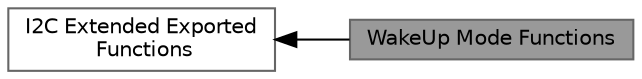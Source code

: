 digraph "WakeUp Mode Functions"
{
 // LATEX_PDF_SIZE
  bgcolor="transparent";
  edge [fontname=Helvetica,fontsize=10,labelfontname=Helvetica,labelfontsize=10];
  node [fontname=Helvetica,fontsize=10,shape=box,height=0.2,width=0.4];
  rankdir=LR;
  Node2 [id="Node000002",label="I2C Extended Exported\l Functions",height=0.2,width=0.4,color="grey40", fillcolor="white", style="filled",URL="$group___i2_c_ex___exported___functions.html",tooltip=" "];
  Node1 [id="Node000001",label="WakeUp Mode Functions",height=0.2,width=0.4,color="gray40", fillcolor="grey60", style="filled", fontcolor="black",tooltip=" "];
  Node2->Node1 [shape=plaintext, dir="back", style="solid"];
}
